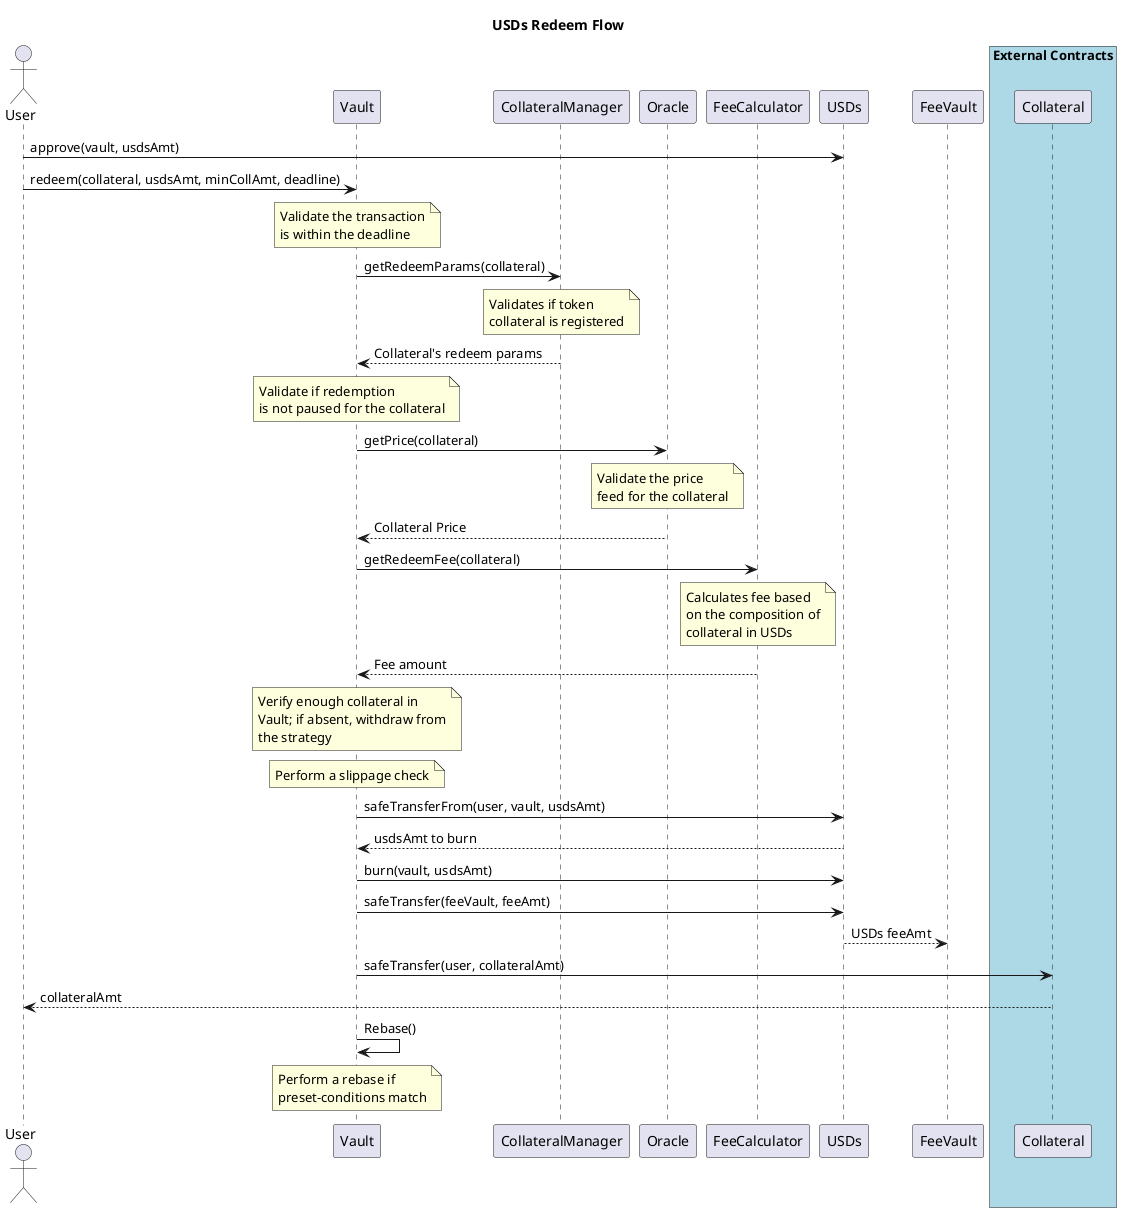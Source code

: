 @startuml USDs Redeem Flow

title USDs Redeem Flow
actor User
participant Vault
participant CollateralManager
participant Oracle
participant FeeCalculator
participant USDs
participant FeeVault
box "External Contracts" #LightBlue
    participant Collateral
end box

User -> USDs: approve(vault, usdsAmt)
User -> Vault: redeem(collateral, usdsAmt, minCollAmt, deadline)
note over Vault: Validate the transaction\nis within the deadline
Vault -> CollateralManager: getRedeemParams(collateral)
note over CollateralManager: Validates if token\ncollateral is registered
CollateralManager --> Vault: Collateral's redeem params
note over Vault: Validate if redemption\nis not paused for the collateral
Vault -> Oracle: getPrice(collateral)
note over Oracle: Validate the price\nfeed for the collateral
Oracle --> Vault: Collateral Price
Vault -> FeeCalculator: getRedeemFee(collateral)
note over FeeCalculator: Calculates fee based\non the composition of\ncollateral in USDs
FeeCalculator --> Vault: Fee amount
note over Vault: Verify enough collateral in\nVault; if absent, withdraw from\nthe strategy
note over Vault: Perform a slippage check
Vault -> USDs: safeTransferFrom(user, vault, usdsAmt)
USDs --> Vault: usdsAmt to burn
Vault -> USDs: burn(vault, usdsAmt)
Vault -> USDs: safeTransfer(feeVault, feeAmt)
USDs --> FeeVault: USDs feeAmt
Vault -> Collateral: safeTransfer(user, collateralAmt)
Collateral --> User: collateralAmt
Vault -> Vault: Rebase()
note over Vault: Perform a rebase if\npreset-conditions match

@enduml
